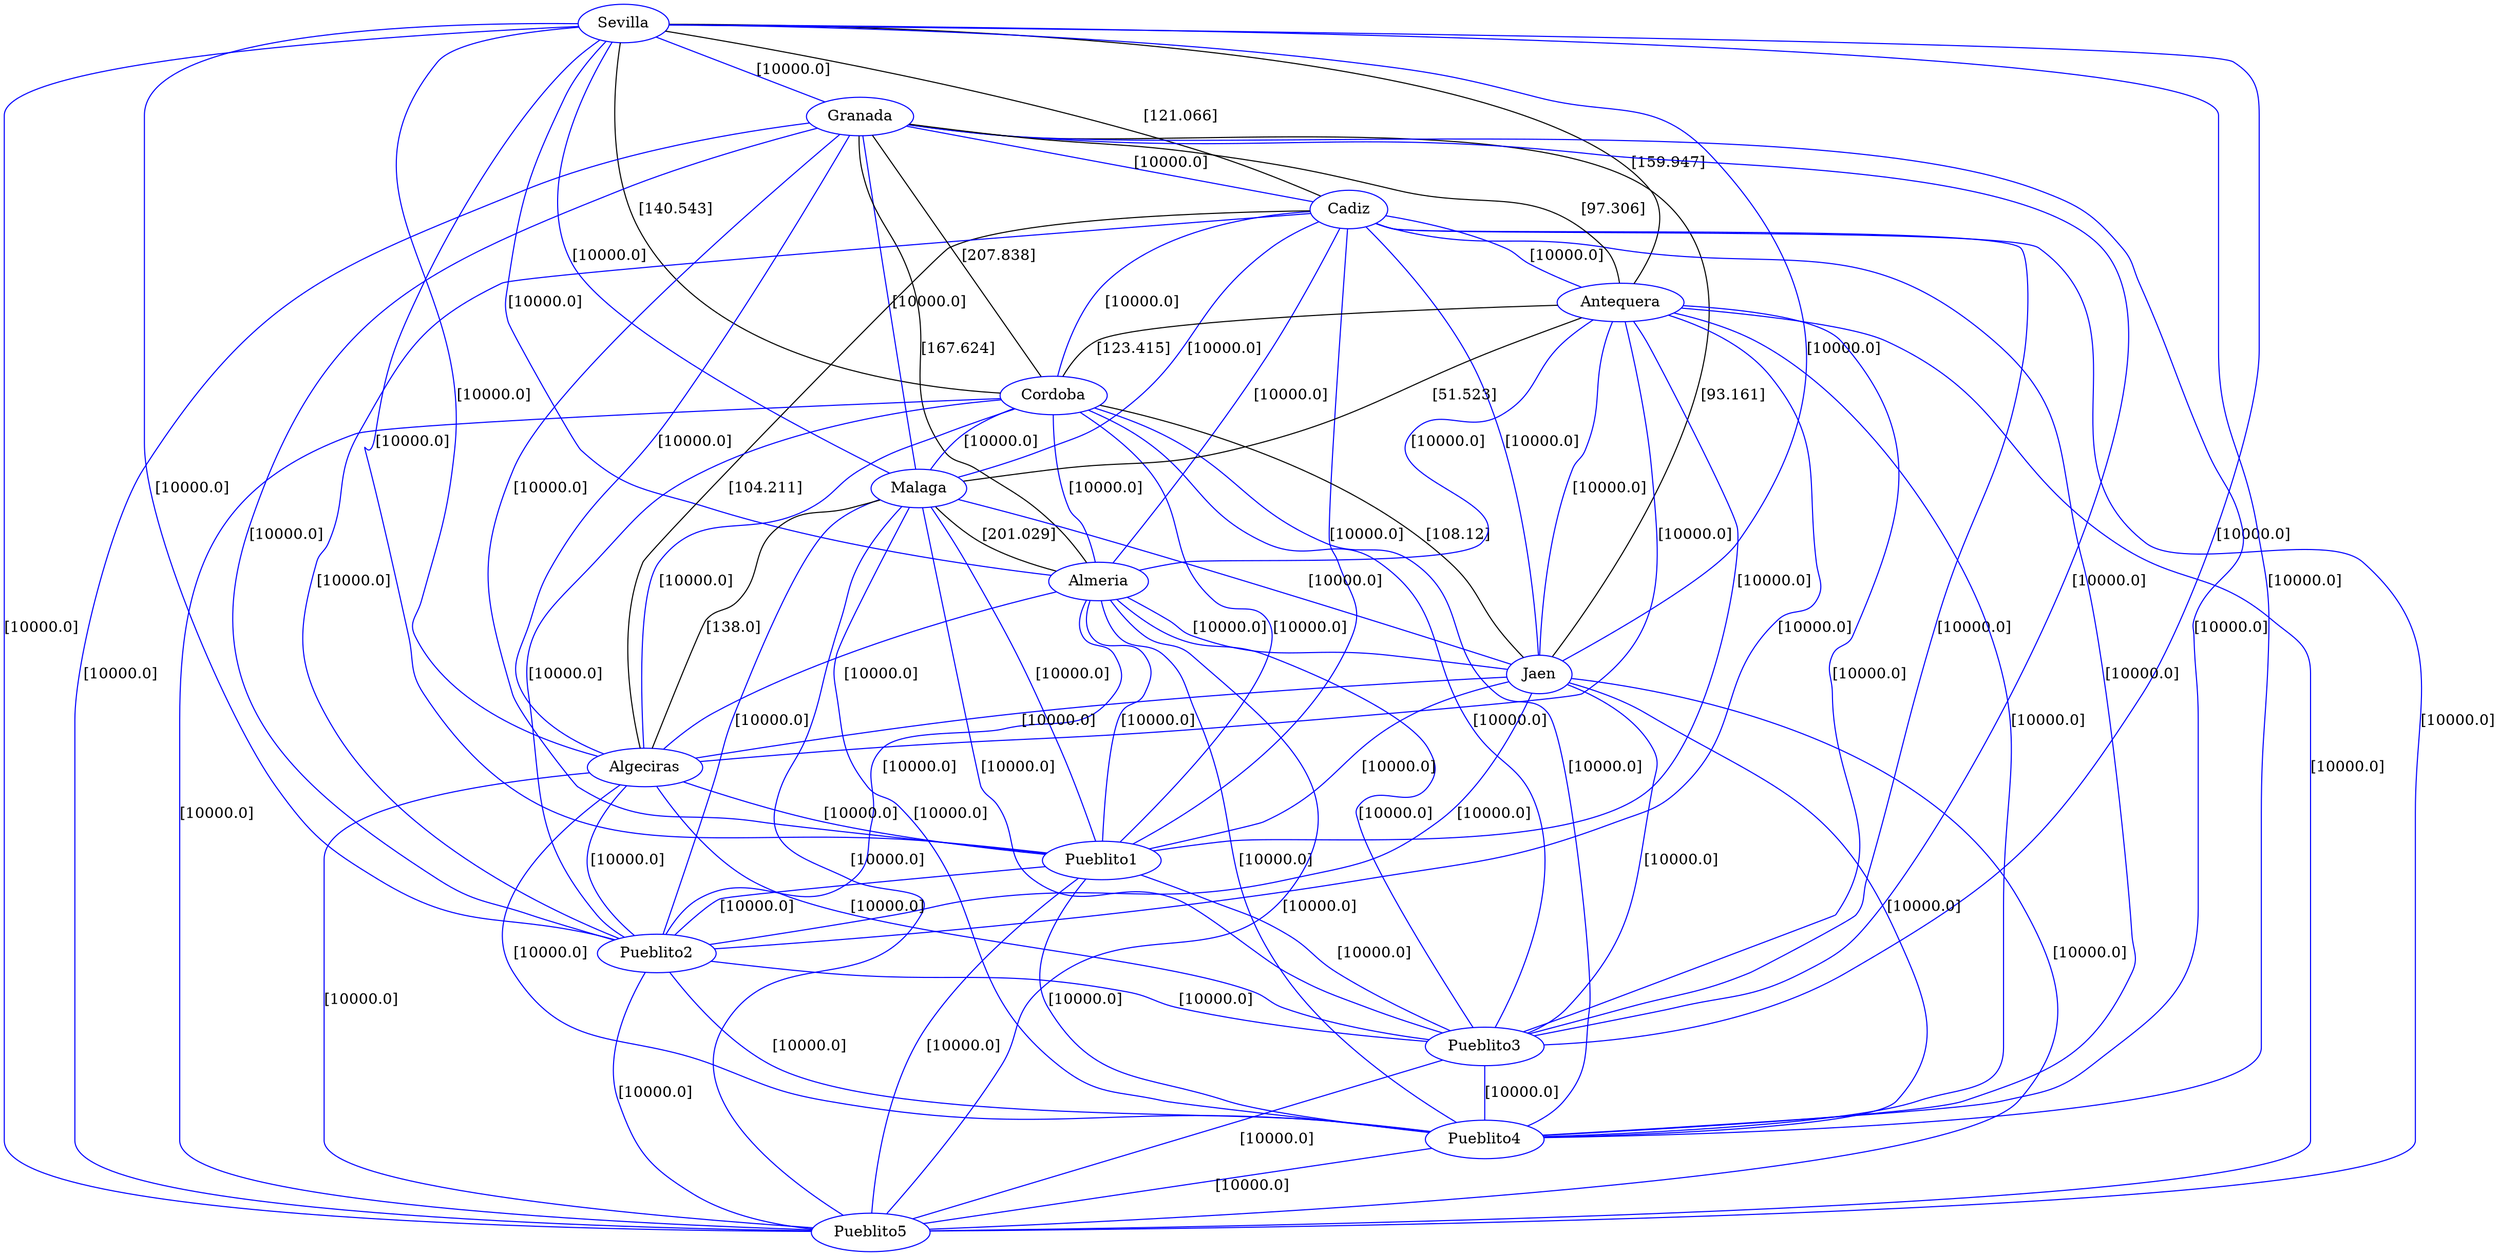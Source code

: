 strict graph G {
  1 [ color="blue" label="Sevilla" ];
  2 [ color="blue" label="Granada" ];
  3 [ color="blue" label="Cadiz" ];
  4 [ color="blue" label="Cordoba" ];
  5 [ color="blue" label="Malaga" ];
  6 [ color="blue" label="Antequera" ];
  7 [ color="blue" label="Almeria" ];
  8 [ color="blue" label="Jaen" ];
  9 [ color="blue" label="Algeciras" ];
  10 [ color="blue" label="Pueblito1" ];
  11 [ color="blue" label="Pueblito2" ];
  12 [ color="blue" label="Pueblito3" ];
  13 [ color="blue" label="Pueblito4" ];
  14 [ color="blue" label="Pueblito5" ];
  1 -- 4 [ label="[140.543]" ];
  1 -- 3 [ label="[121.066]" ];
  1 -- 6 [ label="[159.947]" ];
  6 -- 2 [ label="[97.306]" ];
  6 -- 5 [ label="[51.523]" ];
  6 -- 4 [ label="[123.415]" ];
  5 -- 7 [ label="[201.029]" ];
  4 -- 8 [ label="[108.12]" ];
  4 -- 2 [ label="[207.838]" ];
  2 -- 7 [ label="[167.624]" ];
  2 -- 8 [ label="[93.161]" ];
  3 -- 9 [ label="[104.211]" ];
  9 -- 5 [ label="[138.0]" ];
  1 -- 2 [ color="blue" label="[10000.0]" ];
  1 -- 5 [ color="blue" label="[10000.0]" ];
  1 -- 7 [ color="blue" label="[10000.0]" ];
  1 -- 8 [ color="blue" label="[10000.0]" ];
  1 -- 9 [ color="blue" label="[10000.0]" ];
  1 -- 10 [ color="blue" label="[10000.0]" ];
  1 -- 11 [ color="blue" label="[10000.0]" ];
  1 -- 12 [ color="blue" label="[10000.0]" ];
  1 -- 13 [ color="blue" label="[10000.0]" ];
  1 -- 14 [ color="blue" label="[10000.0]" ];
  2 -- 3 [ color="blue" label="[10000.0]" ];
  2 -- 5 [ color="blue" label="[10000.0]" ];
  2 -- 9 [ color="blue" label="[10000.0]" ];
  2 -- 10 [ color="blue" label="[10000.0]" ];
  2 -- 11 [ color="blue" label="[10000.0]" ];
  2 -- 12 [ color="blue" label="[10000.0]" ];
  2 -- 13 [ color="blue" label="[10000.0]" ];
  2 -- 14 [ color="blue" label="[10000.0]" ];
  3 -- 4 [ color="blue" label="[10000.0]" ];
  3 -- 5 [ color="blue" label="[10000.0]" ];
  3 -- 6 [ color="blue" label="[10000.0]" ];
  3 -- 7 [ color="blue" label="[10000.0]" ];
  3 -- 8 [ color="blue" label="[10000.0]" ];
  3 -- 10 [ color="blue" label="[10000.0]" ];
  3 -- 11 [ color="blue" label="[10000.0]" ];
  3 -- 12 [ color="blue" label="[10000.0]" ];
  3 -- 13 [ color="blue" label="[10000.0]" ];
  3 -- 14 [ color="blue" label="[10000.0]" ];
  4 -- 5 [ color="blue" label="[10000.0]" ];
  4 -- 7 [ color="blue" label="[10000.0]" ];
  4 -- 9 [ color="blue" label="[10000.0]" ];
  4 -- 10 [ color="blue" label="[10000.0]" ];
  4 -- 11 [ color="blue" label="[10000.0]" ];
  4 -- 12 [ color="blue" label="[10000.0]" ];
  4 -- 13 [ color="blue" label="[10000.0]" ];
  4 -- 14 [ color="blue" label="[10000.0]" ];
  5 -- 8 [ color="blue" label="[10000.0]" ];
  5 -- 10 [ color="blue" label="[10000.0]" ];
  5 -- 11 [ color="blue" label="[10000.0]" ];
  5 -- 12 [ color="blue" label="[10000.0]" ];
  5 -- 13 [ color="blue" label="[10000.0]" ];
  5 -- 14 [ color="blue" label="[10000.0]" ];
  6 -- 7 [ color="blue" label="[10000.0]" ];
  6 -- 8 [ color="blue" label="[10000.0]" ];
  6 -- 9 [ color="blue" label="[10000.0]" ];
  6 -- 10 [ color="blue" label="[10000.0]" ];
  6 -- 11 [ color="blue" label="[10000.0]" ];
  6 -- 12 [ color="blue" label="[10000.0]" ];
  6 -- 13 [ color="blue" label="[10000.0]" ];
  6 -- 14 [ color="blue" label="[10000.0]" ];
  7 -- 8 [ color="blue" label="[10000.0]" ];
  7 -- 9 [ color="blue" label="[10000.0]" ];
  7 -- 10 [ color="blue" label="[10000.0]" ];
  7 -- 11 [ color="blue" label="[10000.0]" ];
  7 -- 12 [ color="blue" label="[10000.0]" ];
  7 -- 13 [ color="blue" label="[10000.0]" ];
  7 -- 14 [ color="blue" label="[10000.0]" ];
  8 -- 9 [ color="blue" label="[10000.0]" ];
  8 -- 10 [ color="blue" label="[10000.0]" ];
  8 -- 11 [ color="blue" label="[10000.0]" ];
  8 -- 12 [ color="blue" label="[10000.0]" ];
  8 -- 13 [ color="blue" label="[10000.0]" ];
  8 -- 14 [ color="blue" label="[10000.0]" ];
  9 -- 10 [ color="blue" label="[10000.0]" ];
  9 -- 11 [ color="blue" label="[10000.0]" ];
  9 -- 12 [ color="blue" label="[10000.0]" ];
  9 -- 13 [ color="blue" label="[10000.0]" ];
  9 -- 14 [ color="blue" label="[10000.0]" ];
  10 -- 11 [ color="blue" label="[10000.0]" ];
  10 -- 12 [ color="blue" label="[10000.0]" ];
  10 -- 13 [ color="blue" label="[10000.0]" ];
  10 -- 14 [ color="blue" label="[10000.0]" ];
  11 -- 12 [ color="blue" label="[10000.0]" ];
  11 -- 13 [ color="blue" label="[10000.0]" ];
  11 -- 14 [ color="blue" label="[10000.0]" ];
  12 -- 13 [ color="blue" label="[10000.0]" ];
  12 -- 14 [ color="blue" label="[10000.0]" ];
  13 -- 14 [ color="blue" label="[10000.0]" ];
}

